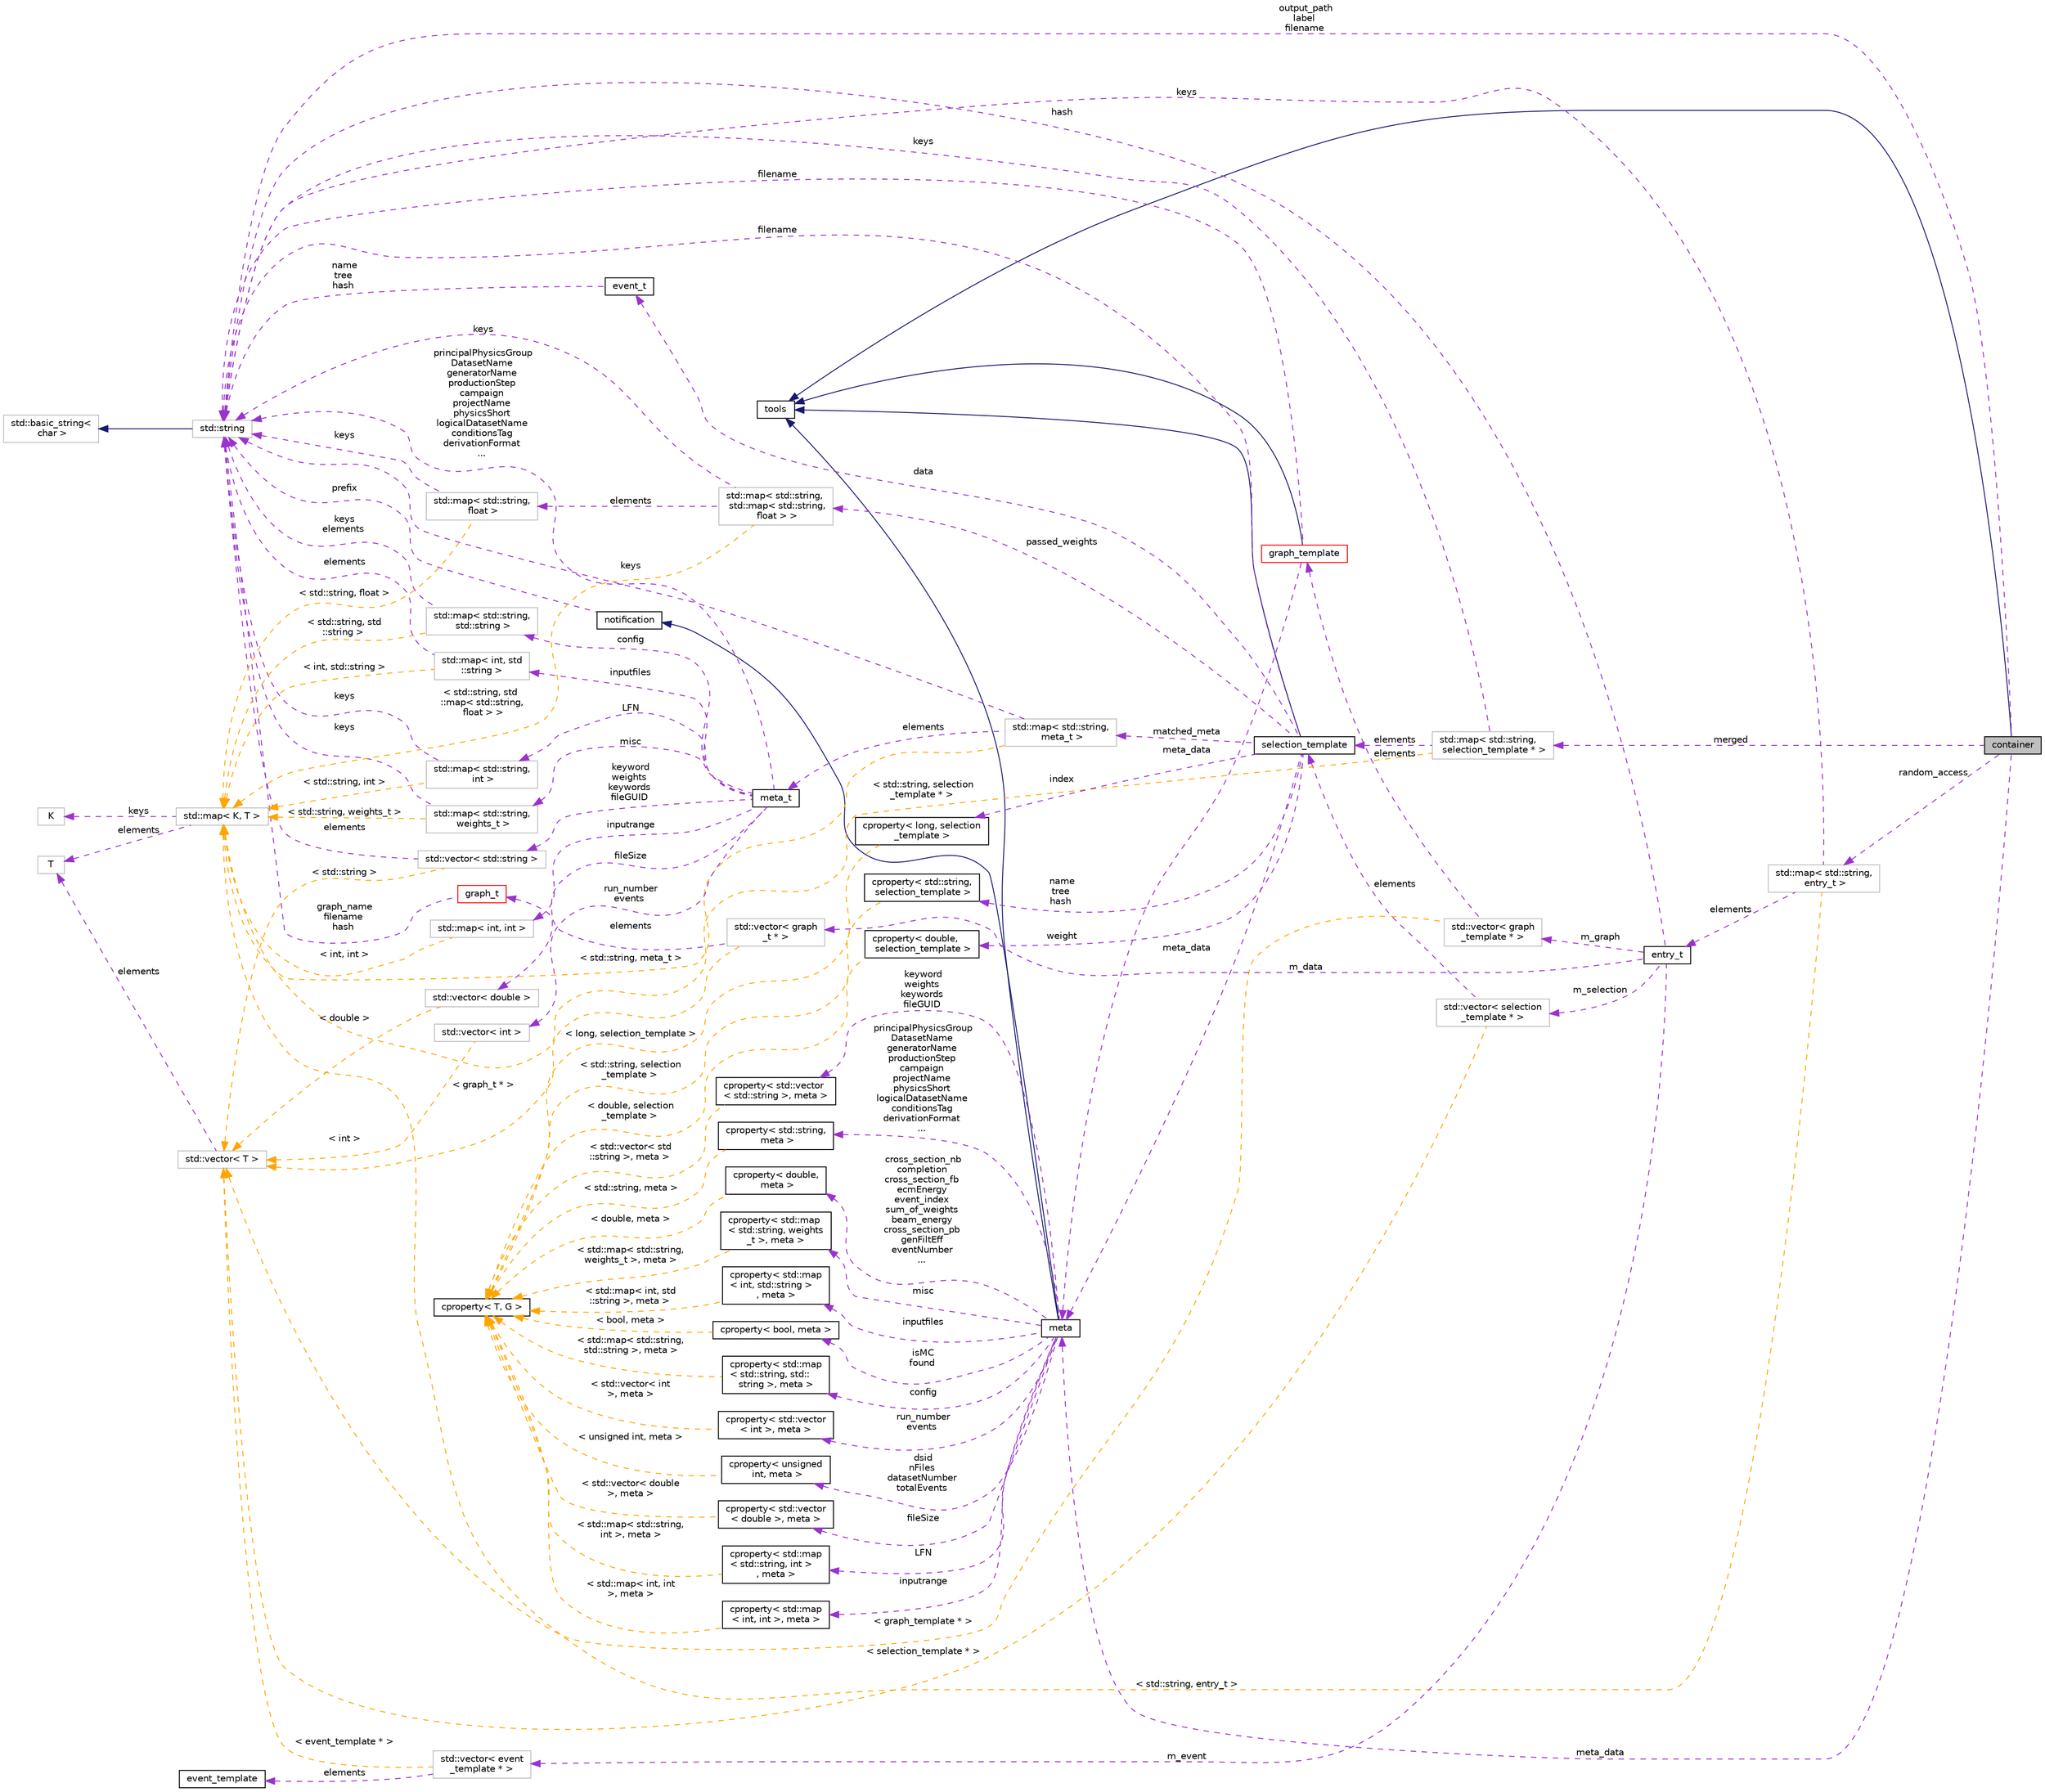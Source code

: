 digraph "container"
{
 // INTERACTIVE_SVG=YES
 // LATEX_PDF_SIZE
  edge [fontname="Helvetica",fontsize="10",labelfontname="Helvetica",labelfontsize="10"];
  node [fontname="Helvetica",fontsize="10",shape=record];
  rankdir="LR";
  Node1 [label="container",height=0.2,width=0.4,color="black", fillcolor="grey75", style="filled", fontcolor="black",tooltip=" "];
  Node2 -> Node1 [dir="back",color="midnightblue",fontsize="10",style="solid",fontname="Helvetica"];
  Node2 [label="tools",height=0.2,width=0.4,color="black", fillcolor="white", style="filled",URL="$classtools.html",tooltip="Provides a wide range of utility functions used throughout the framework."];
  Node3 -> Node1 [dir="back",color="darkorchid3",fontsize="10",style="dashed",label=" meta_data" ,fontname="Helvetica"];
  Node3 [label="meta",height=0.2,width=0.4,color="black", fillcolor="white", style="filled",URL="$classmeta.html",tooltip="Provides properties and methods for metadata management."];
  Node2 -> Node3 [dir="back",color="midnightblue",fontsize="10",style="solid",fontname="Helvetica"];
  Node4 -> Node3 [dir="back",color="midnightblue",fontsize="10",style="solid",fontname="Helvetica"];
  Node4 [label="notification",height=0.2,width=0.4,color="black", fillcolor="white", style="filled",URL="$classnotification.html",tooltip="Provides logging and messaging functionality with various severity levels."];
  Node5 -> Node4 [dir="back",color="darkorchid3",fontsize="10",style="dashed",label=" prefix" ,fontname="Helvetica"];
  Node5 [label="std::string",height=0.2,width=0.4,color="grey75", fillcolor="white", style="filled",tooltip="STL class."];
  Node6 -> Node5 [dir="back",color="midnightblue",fontsize="10",style="solid",fontname="Helvetica"];
  Node6 [label="std::basic_string\<\l char \>",height=0.2,width=0.4,color="grey75", fillcolor="white", style="filled",tooltip="STL class."];
  Node7 -> Node3 [dir="back",color="darkorchid3",fontsize="10",style="dashed",label=" config" ,fontname="Helvetica"];
  Node7 [label="cproperty\< std::map\l\< std::string, std::\lstring \>, meta \>",height=0.2,width=0.4,color="black", fillcolor="white", style="filled",URL="$classcproperty.html",tooltip=" "];
  Node8 -> Node7 [dir="back",color="orange",fontsize="10",style="dashed",label=" \< std::map\< std::string,\l std::string \>, meta \>" ,fontname="Helvetica"];
  Node8 [label="cproperty\< T, G \>",height=0.2,width=0.4,color="black", fillcolor="white", style="filled",URL="$classcproperty.html",tooltip=" "];
  Node9 -> Node3 [dir="back",color="darkorchid3",fontsize="10",style="dashed",label=" run_number\nevents" ,fontname="Helvetica"];
  Node9 [label="cproperty\< std::vector\l\< int \>, meta \>",height=0.2,width=0.4,color="black", fillcolor="white", style="filled",URL="$classcproperty.html",tooltip=" "];
  Node8 -> Node9 [dir="back",color="orange",fontsize="10",style="dashed",label=" \< std::vector\< int\l \>, meta \>" ,fontname="Helvetica"];
  Node10 -> Node3 [dir="back",color="darkorchid3",fontsize="10",style="dashed",label=" dsid\nnFiles\ndatasetNumber\ntotalEvents" ,fontname="Helvetica"];
  Node10 [label="cproperty\< unsigned\l int, meta \>",height=0.2,width=0.4,color="black", fillcolor="white", style="filled",URL="$classcproperty.html",tooltip=" "];
  Node8 -> Node10 [dir="back",color="orange",fontsize="10",style="dashed",label=" \< unsigned int, meta \>" ,fontname="Helvetica"];
  Node11 -> Node3 [dir="back",color="darkorchid3",fontsize="10",style="dashed",label=" fileSize" ,fontname="Helvetica"];
  Node11 [label="cproperty\< std::vector\l\< double \>, meta \>",height=0.2,width=0.4,color="black", fillcolor="white", style="filled",URL="$classcproperty.html",tooltip=" "];
  Node8 -> Node11 [dir="back",color="orange",fontsize="10",style="dashed",label=" \< std::vector\< double\l \>, meta \>" ,fontname="Helvetica"];
  Node12 -> Node3 [dir="back",color="darkorchid3",fontsize="10",style="dashed",label=" LFN" ,fontname="Helvetica"];
  Node12 [label="cproperty\< std::map\l\< std::string, int \>\l, meta \>",height=0.2,width=0.4,color="black", fillcolor="white", style="filled",URL="$classcproperty.html",tooltip=" "];
  Node8 -> Node12 [dir="back",color="orange",fontsize="10",style="dashed",label=" \< std::map\< std::string,\l int \>, meta \>" ,fontname="Helvetica"];
  Node13 -> Node3 [dir="back",color="darkorchid3",fontsize="10",style="dashed",label=" inputrange" ,fontname="Helvetica"];
  Node13 [label="cproperty\< std::map\l\< int, int \>, meta \>",height=0.2,width=0.4,color="black", fillcolor="white", style="filled",URL="$classcproperty.html",tooltip=" "];
  Node8 -> Node13 [dir="back",color="orange",fontsize="10",style="dashed",label=" \< std::map\< int, int\l \>, meta \>" ,fontname="Helvetica"];
  Node14 -> Node3 [dir="back",color="darkorchid3",fontsize="10",style="dashed",label=" keyword\nweights\nkeywords\nfileGUID" ,fontname="Helvetica"];
  Node14 [label="cproperty\< std::vector\l\< std::string \>, meta \>",height=0.2,width=0.4,color="black", fillcolor="white", style="filled",URL="$classcproperty.html",tooltip=" "];
  Node8 -> Node14 [dir="back",color="orange",fontsize="10",style="dashed",label=" \< std::vector\< std\l::string \>, meta \>" ,fontname="Helvetica"];
  Node15 -> Node3 [dir="back",color="darkorchid3",fontsize="10",style="dashed",label=" principalPhysicsGroup\nDatasetName\ngeneratorName\nproductionStep\ncampaign\nprojectName\nphysicsShort\nlogicalDatasetName\nconditionsTag\nderivationFormat\n..." ,fontname="Helvetica"];
  Node15 [label="cproperty\< std::string,\l meta \>",height=0.2,width=0.4,color="black", fillcolor="white", style="filled",URL="$classcproperty.html",tooltip=" "];
  Node8 -> Node15 [dir="back",color="orange",fontsize="10",style="dashed",label=" \< std::string, meta \>" ,fontname="Helvetica"];
  Node16 -> Node3 [dir="back",color="darkorchid3",fontsize="10",style="dashed",label=" cross_section_nb\ncompletion\ncross_section_fb\necmEnergy\nevent_index\nsum_of_weights\nbeam_energy\ncross_section_pb\ngenFiltEff\neventNumber\n..." ,fontname="Helvetica"];
  Node16 [label="cproperty\< double,\l meta \>",height=0.2,width=0.4,color="black", fillcolor="white", style="filled",URL="$classcproperty.html",tooltip=" "];
  Node8 -> Node16 [dir="back",color="orange",fontsize="10",style="dashed",label=" \< double, meta \>" ,fontname="Helvetica"];
  Node17 -> Node3 [dir="back",color="darkorchid3",fontsize="10",style="dashed",label=" misc" ,fontname="Helvetica"];
  Node17 [label="cproperty\< std::map\l\< std::string, weights\l_t \>, meta \>",height=0.2,width=0.4,color="black", fillcolor="white", style="filled",URL="$classcproperty.html",tooltip=" "];
  Node8 -> Node17 [dir="back",color="orange",fontsize="10",style="dashed",label=" \< std::map\< std::string,\l weights_t \>, meta \>" ,fontname="Helvetica"];
  Node18 -> Node3 [dir="back",color="darkorchid3",fontsize="10",style="dashed",label=" inputfiles" ,fontname="Helvetica"];
  Node18 [label="cproperty\< std::map\l\< int, std::string \>\l, meta \>",height=0.2,width=0.4,color="black", fillcolor="white", style="filled",URL="$classcproperty.html",tooltip=" "];
  Node8 -> Node18 [dir="back",color="orange",fontsize="10",style="dashed",label=" \< std::map\< int, std\l::string \>, meta \>" ,fontname="Helvetica"];
  Node19 -> Node3 [dir="back",color="darkorchid3",fontsize="10",style="dashed",label=" isMC\nfound" ,fontname="Helvetica"];
  Node19 [label="cproperty\< bool, meta \>",height=0.2,width=0.4,color="black", fillcolor="white", style="filled",URL="$classcproperty.html",tooltip=" "];
  Node8 -> Node19 [dir="back",color="orange",fontsize="10",style="dashed",label=" \< bool, meta \>" ,fontname="Helvetica"];
  Node5 -> Node1 [dir="back",color="darkorchid3",fontsize="10",style="dashed",label=" output_path\nlabel\nfilename" ,fontname="Helvetica"];
  Node20 -> Node1 [dir="back",color="darkorchid3",fontsize="10",style="dashed",label=" merged" ,fontname="Helvetica"];
  Node20 [label="std::map\< std::string,\l selection_template * \>",height=0.2,width=0.4,color="grey75", fillcolor="white", style="filled",tooltip=" "];
  Node21 -> Node20 [dir="back",color="darkorchid3",fontsize="10",style="dashed",label=" elements" ,fontname="Helvetica"];
  Node21 [label="selection_template",height=0.2,width=0.4,color="black", fillcolor="white", style="filled",URL="$classselection__template.html",tooltip=" "];
  Node2 -> Node21 [dir="back",color="midnightblue",fontsize="10",style="solid",fontname="Helvetica"];
  Node22 -> Node21 [dir="back",color="darkorchid3",fontsize="10",style="dashed",label=" data" ,fontname="Helvetica"];
  Node22 [label="event_t",height=0.2,width=0.4,color="black", fillcolor="white", style="filled",URL="$structevent__t.html",tooltip=" "];
  Node5 -> Node22 [dir="back",color="darkorchid3",fontsize="10",style="dashed",label=" name\ntree\nhash" ,fontname="Helvetica"];
  Node3 -> Node21 [dir="back",color="darkorchid3",fontsize="10",style="dashed",label=" meta_data" ,fontname="Helvetica"];
  Node5 -> Node21 [dir="back",color="darkorchid3",fontsize="10",style="dashed",label=" filename" ,fontname="Helvetica"];
  Node23 -> Node21 [dir="back",color="darkorchid3",fontsize="10",style="dashed",label=" matched_meta" ,fontname="Helvetica"];
  Node23 [label="std::map\< std::string,\l meta_t \>",height=0.2,width=0.4,color="grey75", fillcolor="white", style="filled",tooltip=" "];
  Node5 -> Node23 [dir="back",color="darkorchid3",fontsize="10",style="dashed",label=" keys" ,fontname="Helvetica"];
  Node24 -> Node23 [dir="back",color="darkorchid3",fontsize="10",style="dashed",label=" elements" ,fontname="Helvetica"];
  Node24 [label="meta_t",height=0.2,width=0.4,color="black", fillcolor="white", style="filled",URL="$structmeta__t.html",tooltip="Main structure for storing metadata about physics datasets."];
  Node25 -> Node24 [dir="back",color="darkorchid3",fontsize="10",style="dashed",label=" LFN" ,fontname="Helvetica"];
  Node25 [label="std::map\< std::string,\l int \>",height=0.2,width=0.4,color="grey75", fillcolor="white", style="filled",tooltip=" "];
  Node5 -> Node25 [dir="back",color="darkorchid3",fontsize="10",style="dashed",label=" keys" ,fontname="Helvetica"];
  Node26 -> Node25 [dir="back",color="orange",fontsize="10",style="dashed",label=" \< std::string, int \>" ,fontname="Helvetica"];
  Node26 [label="std::map\< K, T \>",height=0.2,width=0.4,color="grey75", fillcolor="white", style="filled",tooltip="STL class."];
  Node27 -> Node26 [dir="back",color="darkorchid3",fontsize="10",style="dashed",label=" keys" ,fontname="Helvetica"];
  Node27 [label="K",height=0.2,width=0.4,color="grey75", fillcolor="white", style="filled",tooltip=" "];
  Node28 -> Node26 [dir="back",color="darkorchid3",fontsize="10",style="dashed",label=" elements" ,fontname="Helvetica"];
  Node28 [label="T",height=0.2,width=0.4,color="grey75", fillcolor="white", style="filled",tooltip=" "];
  Node29 -> Node24 [dir="back",color="darkorchid3",fontsize="10",style="dashed",label=" misc" ,fontname="Helvetica"];
  Node29 [label="std::map\< std::string,\l weights_t \>",height=0.2,width=0.4,color="grey75", fillcolor="white", style="filled",tooltip=" "];
  Node5 -> Node29 [dir="back",color="darkorchid3",fontsize="10",style="dashed",label=" keys" ,fontname="Helvetica"];
  Node26 -> Node29 [dir="back",color="orange",fontsize="10",style="dashed",label=" \< std::string, weights_t \>" ,fontname="Helvetica"];
  Node32 -> Node24 [dir="back",color="darkorchid3",fontsize="10",style="dashed",label=" inputrange" ,fontname="Helvetica"];
  Node32 [label="std::map\< int, int \>",height=0.2,width=0.4,color="grey75", fillcolor="white", style="filled",tooltip=" "];
  Node26 -> Node32 [dir="back",color="orange",fontsize="10",style="dashed",label=" \< int, int \>" ,fontname="Helvetica"];
  Node33 -> Node24 [dir="back",color="darkorchid3",fontsize="10",style="dashed",label=" config" ,fontname="Helvetica"];
  Node33 [label="std::map\< std::string,\l std::string \>",height=0.2,width=0.4,color="grey75", fillcolor="white", style="filled",tooltip=" "];
  Node5 -> Node33 [dir="back",color="darkorchid3",fontsize="10",style="dashed",label=" keys\nelements" ,fontname="Helvetica"];
  Node26 -> Node33 [dir="back",color="orange",fontsize="10",style="dashed",label=" \< std::string, std\l::string \>" ,fontname="Helvetica"];
  Node5 -> Node24 [dir="back",color="darkorchid3",fontsize="10",style="dashed",label=" principalPhysicsGroup\nDatasetName\ngeneratorName\nproductionStep\ncampaign\nprojectName\nphysicsShort\nlogicalDatasetName\nconditionsTag\nderivationFormat\n..." ,fontname="Helvetica"];
  Node34 -> Node24 [dir="back",color="darkorchid3",fontsize="10",style="dashed",label=" run_number\nevents" ,fontname="Helvetica"];
  Node34 [label="std::vector\< int \>",height=0.2,width=0.4,color="grey75", fillcolor="white", style="filled",tooltip=" "];
  Node35 -> Node34 [dir="back",color="orange",fontsize="10",style="dashed",label=" \< int \>" ,fontname="Helvetica"];
  Node35 [label="std::vector\< T \>",height=0.2,width=0.4,color="grey75", fillcolor="white", style="filled",tooltip="STL class."];
  Node28 -> Node35 [dir="back",color="darkorchid3",fontsize="10",style="dashed",label=" elements" ,fontname="Helvetica"];
  Node36 -> Node24 [dir="back",color="darkorchid3",fontsize="10",style="dashed",label=" inputfiles" ,fontname="Helvetica"];
  Node36 [label="std::map\< int, std\l::string \>",height=0.2,width=0.4,color="grey75", fillcolor="white", style="filled",tooltip=" "];
  Node5 -> Node36 [dir="back",color="darkorchid3",fontsize="10",style="dashed",label=" elements" ,fontname="Helvetica"];
  Node26 -> Node36 [dir="back",color="orange",fontsize="10",style="dashed",label=" \< int, std::string \>" ,fontname="Helvetica"];
  Node37 -> Node24 [dir="back",color="darkorchid3",fontsize="10",style="dashed",label=" keyword\nweights\nkeywords\nfileGUID" ,fontname="Helvetica"];
  Node37 [label="std::vector\< std::string \>",height=0.2,width=0.4,color="grey75", fillcolor="white", style="filled",tooltip=" "];
  Node5 -> Node37 [dir="back",color="darkorchid3",fontsize="10",style="dashed",label=" elements" ,fontname="Helvetica"];
  Node35 -> Node37 [dir="back",color="orange",fontsize="10",style="dashed",label=" \< std::string \>" ,fontname="Helvetica"];
  Node38 -> Node24 [dir="back",color="darkorchid3",fontsize="10",style="dashed",label=" fileSize" ,fontname="Helvetica"];
  Node38 [label="std::vector\< double \>",height=0.2,width=0.4,color="grey75", fillcolor="white", style="filled",tooltip=" "];
  Node35 -> Node38 [dir="back",color="orange",fontsize="10",style="dashed",label=" \< double \>" ,fontname="Helvetica"];
  Node26 -> Node23 [dir="back",color="orange",fontsize="10",style="dashed",label=" \< std::string, meta_t \>" ,fontname="Helvetica"];
  Node39 -> Node21 [dir="back",color="darkorchid3",fontsize="10",style="dashed",label=" passed_weights" ,fontname="Helvetica"];
  Node39 [label="std::map\< std::string,\l std::map\< std::string,\l float \> \>",height=0.2,width=0.4,color="grey75", fillcolor="white", style="filled",tooltip=" "];
  Node31 -> Node39 [dir="back",color="darkorchid3",fontsize="10",style="dashed",label=" elements" ,fontname="Helvetica"];
  Node31 [label="std::map\< std::string,\l float \>",height=0.2,width=0.4,color="grey75", fillcolor="white", style="filled",tooltip=" "];
  Node5 -> Node31 [dir="back",color="darkorchid3",fontsize="10",style="dashed",label=" keys" ,fontname="Helvetica"];
  Node26 -> Node31 [dir="back",color="orange",fontsize="10",style="dashed",label=" \< std::string, float \>" ,fontname="Helvetica"];
  Node5 -> Node39 [dir="back",color="darkorchid3",fontsize="10",style="dashed",label=" keys" ,fontname="Helvetica"];
  Node26 -> Node39 [dir="back",color="orange",fontsize="10",style="dashed",label=" \< std::string, std\l::map\< std::string,\l float \> \>" ,fontname="Helvetica"];
  Node40 -> Node21 [dir="back",color="darkorchid3",fontsize="10",style="dashed",label=" index" ,fontname="Helvetica"];
  Node40 [label="cproperty\< long, selection\l_template \>",height=0.2,width=0.4,color="black", fillcolor="white", style="filled",URL="$classcproperty.html",tooltip=" "];
  Node8 -> Node40 [dir="back",color="orange",fontsize="10",style="dashed",label=" \< long, selection_template \>" ,fontname="Helvetica"];
  Node41 -> Node21 [dir="back",color="darkorchid3",fontsize="10",style="dashed",label=" name\ntree\nhash" ,fontname="Helvetica"];
  Node41 [label="cproperty\< std::string,\l selection_template \>",height=0.2,width=0.4,color="black", fillcolor="white", style="filled",URL="$classcproperty.html",tooltip=" "];
  Node8 -> Node41 [dir="back",color="orange",fontsize="10",style="dashed",label=" \< std::string, selection\l_template \>" ,fontname="Helvetica"];
  Node42 -> Node21 [dir="back",color="darkorchid3",fontsize="10",style="dashed",label=" weight" ,fontname="Helvetica"];
  Node42 [label="cproperty\< double,\l selection_template \>",height=0.2,width=0.4,color="black", fillcolor="white", style="filled",URL="$classcproperty.html",tooltip=" "];
  Node8 -> Node42 [dir="back",color="orange",fontsize="10",style="dashed",label=" \< double, selection\l_template \>" ,fontname="Helvetica"];
  Node5 -> Node20 [dir="back",color="darkorchid3",fontsize="10",style="dashed",label=" keys" ,fontname="Helvetica"];
  Node26 -> Node20 [dir="back",color="orange",fontsize="10",style="dashed",label=" \< std::string, selection\l_template * \>" ,fontname="Helvetica"];
  Node43 -> Node1 [dir="back",color="darkorchid3",fontsize="10",style="dashed",label=" random_access" ,fontname="Helvetica"];
  Node43 [label="std::map\< std::string,\l entry_t \>",height=0.2,width=0.4,color="grey75", fillcolor="white", style="filled",tooltip=" "];
  Node5 -> Node43 [dir="back",color="darkorchid3",fontsize="10",style="dashed",label=" keys" ,fontname="Helvetica"];
  Node44 -> Node43 [dir="back",color="darkorchid3",fontsize="10",style="dashed",label=" elements" ,fontname="Helvetica"];
  Node44 [label="entry_t",height=0.2,width=0.4,color="black", fillcolor="white", style="filled",URL="$structentry__t.html",tooltip=" "];
  Node45 -> Node44 [dir="back",color="darkorchid3",fontsize="10",style="dashed",label=" m_data" ,fontname="Helvetica"];
  Node45 [label="std::vector\< graph\l_t * \>",height=0.2,width=0.4,color="grey75", fillcolor="white", style="filled",tooltip=" "];
  Node46 -> Node45 [dir="back",color="darkorchid3",fontsize="10",style="dashed",label=" elements" ,fontname="Helvetica"];
  Node46 [label="graph_t",height=0.2,width=0.4,color="red", fillcolor="white", style="filled",URL="$structgraph__t.html",tooltip=" "];
  Node5 -> Node46 [dir="back",color="darkorchid3",fontsize="10",style="dashed",label=" graph_name\nfilename\nhash" ,fontname="Helvetica"];
  Node35 -> Node45 [dir="back",color="orange",fontsize="10",style="dashed",label=" \< graph_t * \>" ,fontname="Helvetica"];
  Node48 -> Node44 [dir="back",color="darkorchid3",fontsize="10",style="dashed",label=" m_graph" ,fontname="Helvetica"];
  Node48 [label="std::vector\< graph\l_template * \>",height=0.2,width=0.4,color="grey75", fillcolor="white", style="filled",tooltip=" "];
  Node49 -> Node48 [dir="back",color="darkorchid3",fontsize="10",style="dashed",label=" elements" ,fontname="Helvetica"];
  Node49 [label="graph_template",height=0.2,width=0.4,color="red", fillcolor="white", style="filled",URL="$classgraph__template.html",tooltip=" "];
  Node2 -> Node49 [dir="back",color="midnightblue",fontsize="10",style="solid",fontname="Helvetica"];
  Node3 -> Node49 [dir="back",color="darkorchid3",fontsize="10",style="dashed",label=" meta_data" ,fontname="Helvetica"];
  Node5 -> Node49 [dir="back",color="darkorchid3",fontsize="10",style="dashed",label=" filename" ,fontname="Helvetica"];
  Node35 -> Node48 [dir="back",color="orange",fontsize="10",style="dashed",label=" \< graph_template * \>" ,fontname="Helvetica"];
  Node54 -> Node44 [dir="back",color="darkorchid3",fontsize="10",style="dashed",label=" m_selection" ,fontname="Helvetica"];
  Node54 [label="std::vector\< selection\l_template * \>",height=0.2,width=0.4,color="grey75", fillcolor="white", style="filled",tooltip=" "];
  Node21 -> Node54 [dir="back",color="darkorchid3",fontsize="10",style="dashed",label=" elements" ,fontname="Helvetica"];
  Node35 -> Node54 [dir="back",color="orange",fontsize="10",style="dashed",label=" \< selection_template * \>" ,fontname="Helvetica"];
  Node5 -> Node44 [dir="back",color="darkorchid3",fontsize="10",style="dashed",label=" hash" ,fontname="Helvetica"];
  Node55 -> Node44 [dir="back",color="darkorchid3",fontsize="10",style="dashed",label=" m_event" ,fontname="Helvetica"];
  Node55 [label="std::vector\< event\l_template * \>",height=0.2,width=0.4,color="grey75", fillcolor="white", style="filled",tooltip=" "];
  Node56 -> Node55 [dir="back",color="darkorchid3",fontsize="10",style="dashed",label=" elements" ,fontname="Helvetica"];
  Node56 [label="event_template",height=0.2,width=0.4,color="black", fillcolor="white", style="filled",URL="$classevent__template.html",tooltip="Basisvorlage-Klasse für Ereignisdaten-Darstellung und -Manipulation."];
  Node35 -> Node55 [dir="back",color="orange",fontsize="10",style="dashed",label=" \< event_template * \>" ,fontname="Helvetica"];
  Node26 -> Node43 [dir="back",color="orange",fontsize="10",style="dashed",label=" \< std::string, entry_t \>" ,fontname="Helvetica"];
}

